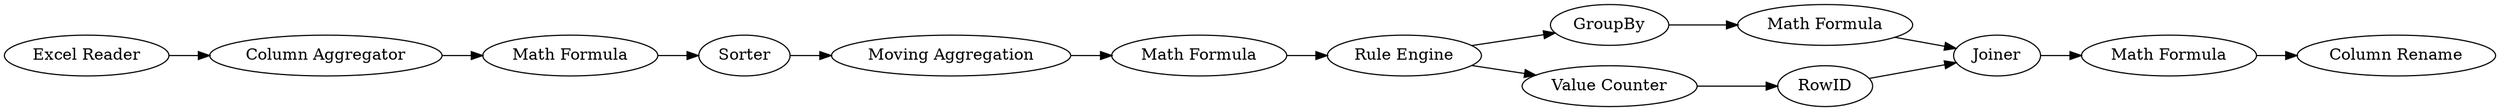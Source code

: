 digraph {
	"4291522722706932903_10" [label="Rule Engine"]
	"4291522722706932903_18" [label="Math Formula"]
	"4291522722706932903_17" [label=GroupBy]
	"4291522722706932903_20" [label="Math Formula"]
	"4291522722706932903_9" [label="Math Formula"]
	"4291522722706932903_16" [label=RowID]
	"4291522722706932903_1" [label="Excel Reader"]
	"4291522722706932903_13" [label="Value Counter"]
	"4291522722706932903_3" [label="Math Formula"]
	"4291522722706932903_21" [label="Column Rename"]
	"4291522722706932903_2" [label="Column Aggregator"]
	"4291522722706932903_14" [label=Sorter]
	"4291522722706932903_4" [label="Moving Aggregation"]
	"4291522722706932903_19" [label=Joiner]
	"4291522722706932903_18" -> "4291522722706932903_19"
	"4291522722706932903_14" -> "4291522722706932903_4"
	"4291522722706932903_3" -> "4291522722706932903_14"
	"4291522722706932903_4" -> "4291522722706932903_9"
	"4291522722706932903_13" -> "4291522722706932903_16"
	"4291522722706932903_1" -> "4291522722706932903_2"
	"4291522722706932903_10" -> "4291522722706932903_13"
	"4291522722706932903_10" -> "4291522722706932903_17"
	"4291522722706932903_19" -> "4291522722706932903_20"
	"4291522722706932903_2" -> "4291522722706932903_3"
	"4291522722706932903_20" -> "4291522722706932903_21"
	"4291522722706932903_17" -> "4291522722706932903_18"
	"4291522722706932903_9" -> "4291522722706932903_10"
	"4291522722706932903_16" -> "4291522722706932903_19"
	rankdir=LR
}
